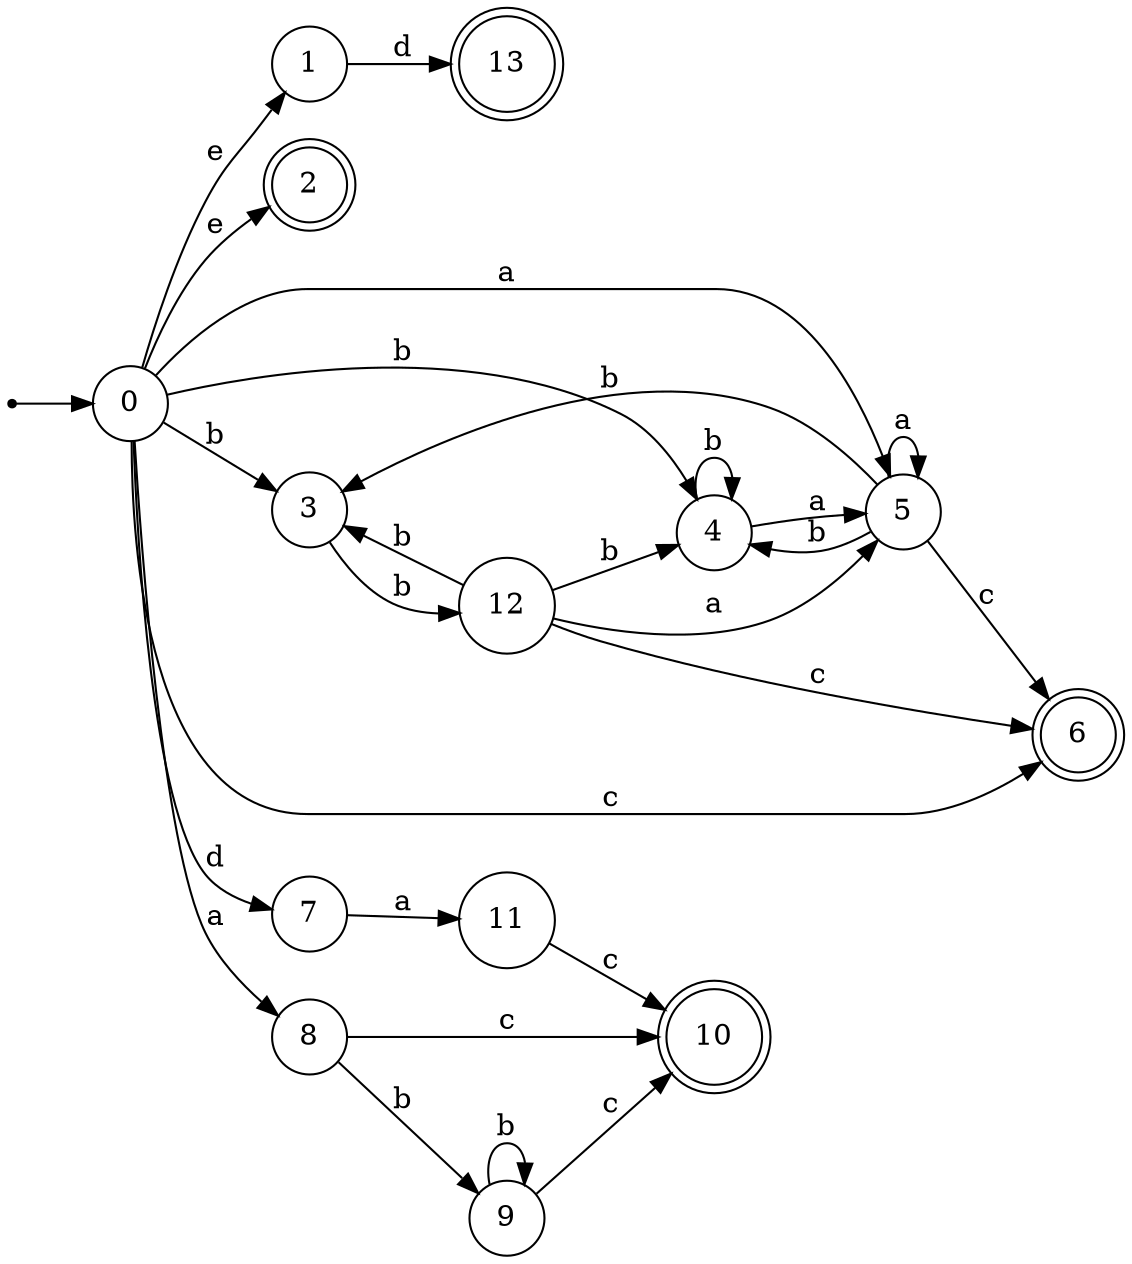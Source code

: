 digraph finite_state_machine {
rankdir=LR;
size="20,20";
node [shape = point]; "dummy0"
node [shape = circle]; "0";
"dummy0" -> "0";
node [shape = circle]; "1";
node [shape = doublecircle]; "2";node [shape = circle]; "3";
node [shape = circle]; "4";
node [shape = circle]; "5";
node [shape = doublecircle]; "6";node [shape = circle]; "7";
node [shape = circle]; "8";
node [shape = circle]; "9";
node [shape = doublecircle]; "10";node [shape = circle]; "11";
node [shape = circle]; "12";
node [shape = doublecircle]; "13";"0" -> "1" [label = "e"];
 "0" -> "2" [label = "e"];
 "0" -> "3" [label = "b"];
 "0" -> "4" [label = "b"];
 "0" -> "8" [label = "a"];
 "0" -> "5" [label = "a"];
 "0" -> "6" [label = "c"];
 "0" -> "7" [label = "d"];
 "8" -> "9" [label = "b"];
 "8" -> "10" [label = "c"];
 "9" -> "9" [label = "b"];
 "9" -> "10" [label = "c"];
 "7" -> "11" [label = "a"];
 "11" -> "10" [label = "c"];
 "5" -> "5" [label = "a"];
 "5" -> "3" [label = "b"];
 "5" -> "4" [label = "b"];
 "5" -> "6" [label = "c"];
 "4" -> "4" [label = "b"];
 "4" -> "5" [label = "a"];
 "3" -> "12" [label = "b"];
 "12" -> "3" [label = "b"];
 "12" -> "4" [label = "b"];
 "12" -> "5" [label = "a"];
 "12" -> "6" [label = "c"];
 "1" -> "13" [label = "d"];
 }
